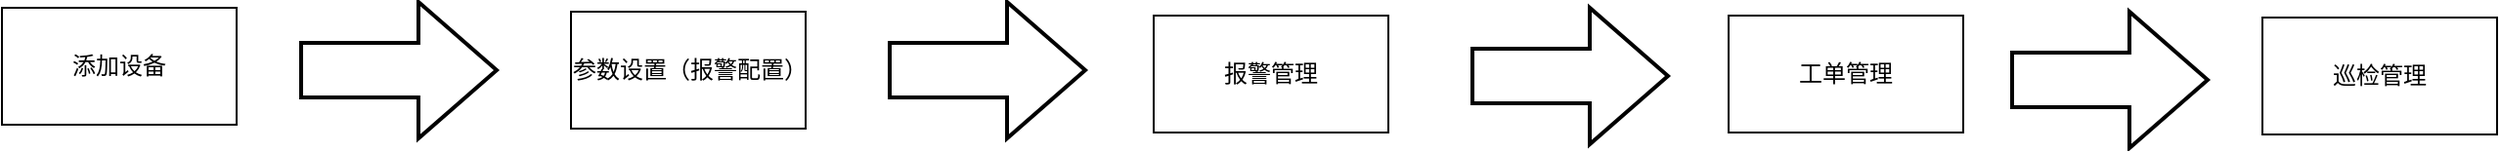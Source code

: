 <mxfile version="21.1.7" type="github">
  <diagram name="系统流程" id="3SeAbn52bV37uiABCFJ7">
    <mxGraphModel dx="1834" dy="796" grid="0" gridSize="10" guides="1" tooltips="1" connect="1" arrows="1" fold="1" page="0" pageScale="1" pageWidth="827" pageHeight="1169" math="0" shadow="0">
      <root>
        <mxCell id="0" />
        <mxCell id="1" parent="0" />
        <mxCell id="ko7TAwGxMH7-9SO4Kcsc-1" value="添加设备" style="rounded=0;whiteSpace=wrap;html=1;" vertex="1" parent="1">
          <mxGeometry x="-149" y="160" width="120" height="60" as="geometry" />
        </mxCell>
        <mxCell id="ko7TAwGxMH7-9SO4Kcsc-3" value="" style="verticalLabelPosition=bottom;verticalAlign=top;html=1;strokeWidth=2;shape=mxgraph.arrows2.arrow;dy=0.6;dx=40;notch=0;" vertex="1" parent="1">
          <mxGeometry x="4" y="157" width="100" height="70" as="geometry" />
        </mxCell>
        <mxCell id="ko7TAwGxMH7-9SO4Kcsc-4" value="参数设置（报警配置）" style="rounded=0;whiteSpace=wrap;html=1;" vertex="1" parent="1">
          <mxGeometry x="142" y="162" width="120" height="60" as="geometry" />
        </mxCell>
        <mxCell id="ko7TAwGxMH7-9SO4Kcsc-5" value="" style="verticalLabelPosition=bottom;verticalAlign=top;html=1;strokeWidth=2;shape=mxgraph.arrows2.arrow;dy=0.6;dx=40;notch=0;" vertex="1" parent="1">
          <mxGeometry x="305" y="157" width="100" height="70" as="geometry" />
        </mxCell>
        <mxCell id="ko7TAwGxMH7-9SO4Kcsc-6" value="报警管理" style="rounded=0;whiteSpace=wrap;html=1;" vertex="1" parent="1">
          <mxGeometry x="440" y="164" width="120" height="60" as="geometry" />
        </mxCell>
        <mxCell id="ko7TAwGxMH7-9SO4Kcsc-7" value="" style="verticalLabelPosition=bottom;verticalAlign=top;html=1;strokeWidth=2;shape=mxgraph.arrows2.arrow;dy=0.6;dx=40;notch=0;" vertex="1" parent="1">
          <mxGeometry x="603" y="160" width="100" height="70" as="geometry" />
        </mxCell>
        <mxCell id="ko7TAwGxMH7-9SO4Kcsc-8" value="工单管理" style="rounded=0;whiteSpace=wrap;html=1;" vertex="1" parent="1">
          <mxGeometry x="734" y="164" width="120" height="60" as="geometry" />
        </mxCell>
        <mxCell id="ko7TAwGxMH7-9SO4Kcsc-9" value="巡检管理" style="rounded=0;whiteSpace=wrap;html=1;" vertex="1" parent="1">
          <mxGeometry x="1007" y="165" width="120" height="60" as="geometry" />
        </mxCell>
        <mxCell id="ko7TAwGxMH7-9SO4Kcsc-10" value="" style="verticalLabelPosition=bottom;verticalAlign=top;html=1;strokeWidth=2;shape=mxgraph.arrows2.arrow;dy=0.6;dx=40;notch=0;" vertex="1" parent="1">
          <mxGeometry x="879" y="162" width="100" height="70" as="geometry" />
        </mxCell>
      </root>
    </mxGraphModel>
  </diagram>
</mxfile>
